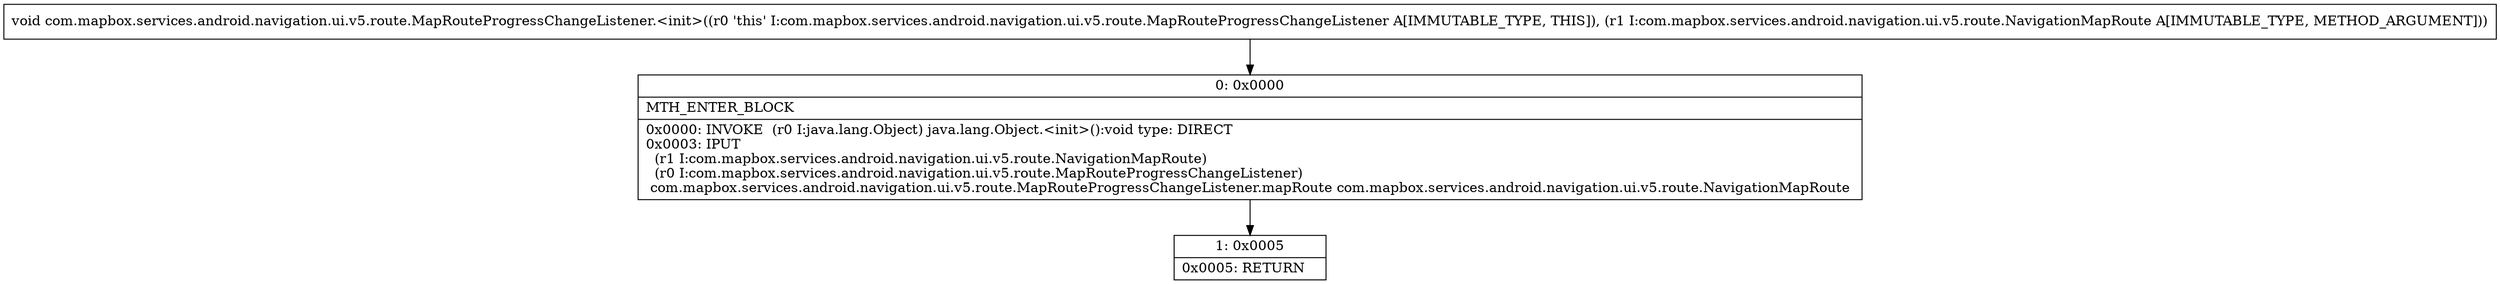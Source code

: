 digraph "CFG forcom.mapbox.services.android.navigation.ui.v5.route.MapRouteProgressChangeListener.\<init\>(Lcom\/mapbox\/services\/android\/navigation\/ui\/v5\/route\/NavigationMapRoute;)V" {
Node_0 [shape=record,label="{0\:\ 0x0000|MTH_ENTER_BLOCK\l|0x0000: INVOKE  (r0 I:java.lang.Object) java.lang.Object.\<init\>():void type: DIRECT \l0x0003: IPUT  \l  (r1 I:com.mapbox.services.android.navigation.ui.v5.route.NavigationMapRoute)\l  (r0 I:com.mapbox.services.android.navigation.ui.v5.route.MapRouteProgressChangeListener)\l com.mapbox.services.android.navigation.ui.v5.route.MapRouteProgressChangeListener.mapRoute com.mapbox.services.android.navigation.ui.v5.route.NavigationMapRoute \l}"];
Node_1 [shape=record,label="{1\:\ 0x0005|0x0005: RETURN   \l}"];
MethodNode[shape=record,label="{void com.mapbox.services.android.navigation.ui.v5.route.MapRouteProgressChangeListener.\<init\>((r0 'this' I:com.mapbox.services.android.navigation.ui.v5.route.MapRouteProgressChangeListener A[IMMUTABLE_TYPE, THIS]), (r1 I:com.mapbox.services.android.navigation.ui.v5.route.NavigationMapRoute A[IMMUTABLE_TYPE, METHOD_ARGUMENT])) }"];
MethodNode -> Node_0;
Node_0 -> Node_1;
}

